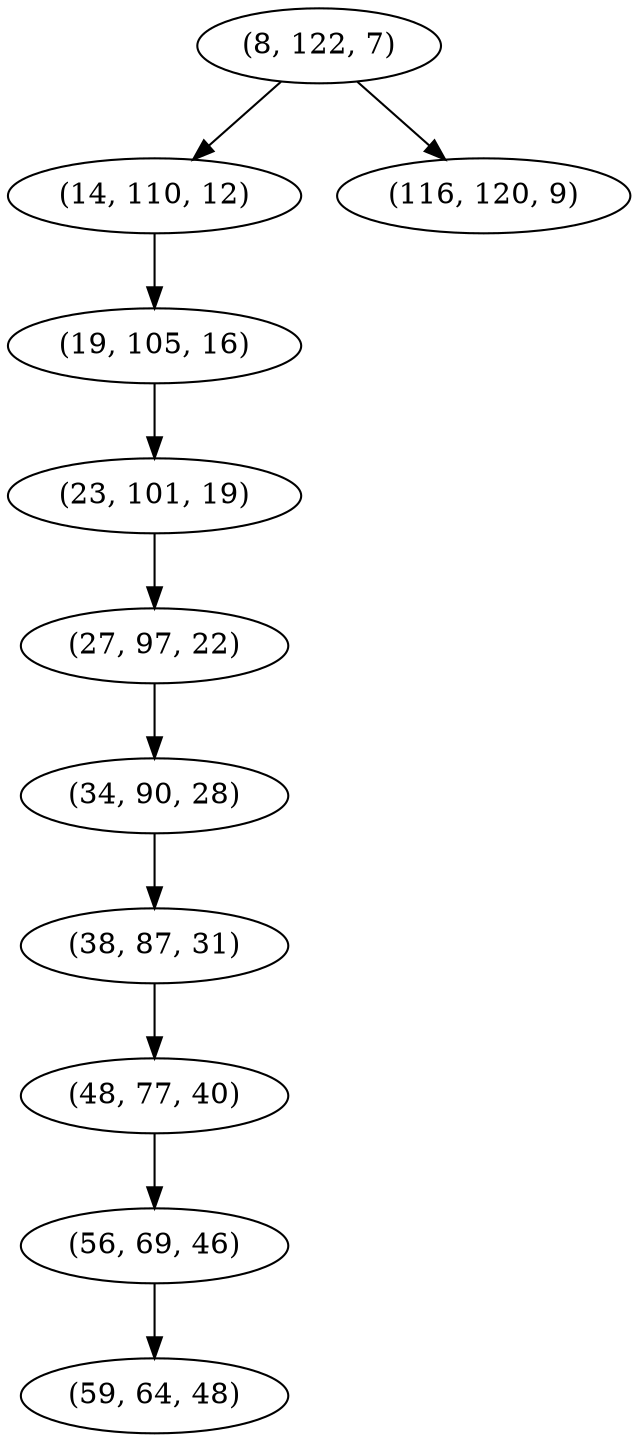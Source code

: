 digraph tree {
    "(8, 122, 7)";
    "(14, 110, 12)";
    "(19, 105, 16)";
    "(23, 101, 19)";
    "(27, 97, 22)";
    "(34, 90, 28)";
    "(38, 87, 31)";
    "(48, 77, 40)";
    "(56, 69, 46)";
    "(59, 64, 48)";
    "(116, 120, 9)";
    "(8, 122, 7)" -> "(14, 110, 12)";
    "(8, 122, 7)" -> "(116, 120, 9)";
    "(14, 110, 12)" -> "(19, 105, 16)";
    "(19, 105, 16)" -> "(23, 101, 19)";
    "(23, 101, 19)" -> "(27, 97, 22)";
    "(27, 97, 22)" -> "(34, 90, 28)";
    "(34, 90, 28)" -> "(38, 87, 31)";
    "(38, 87, 31)" -> "(48, 77, 40)";
    "(48, 77, 40)" -> "(56, 69, 46)";
    "(56, 69, 46)" -> "(59, 64, 48)";
}
